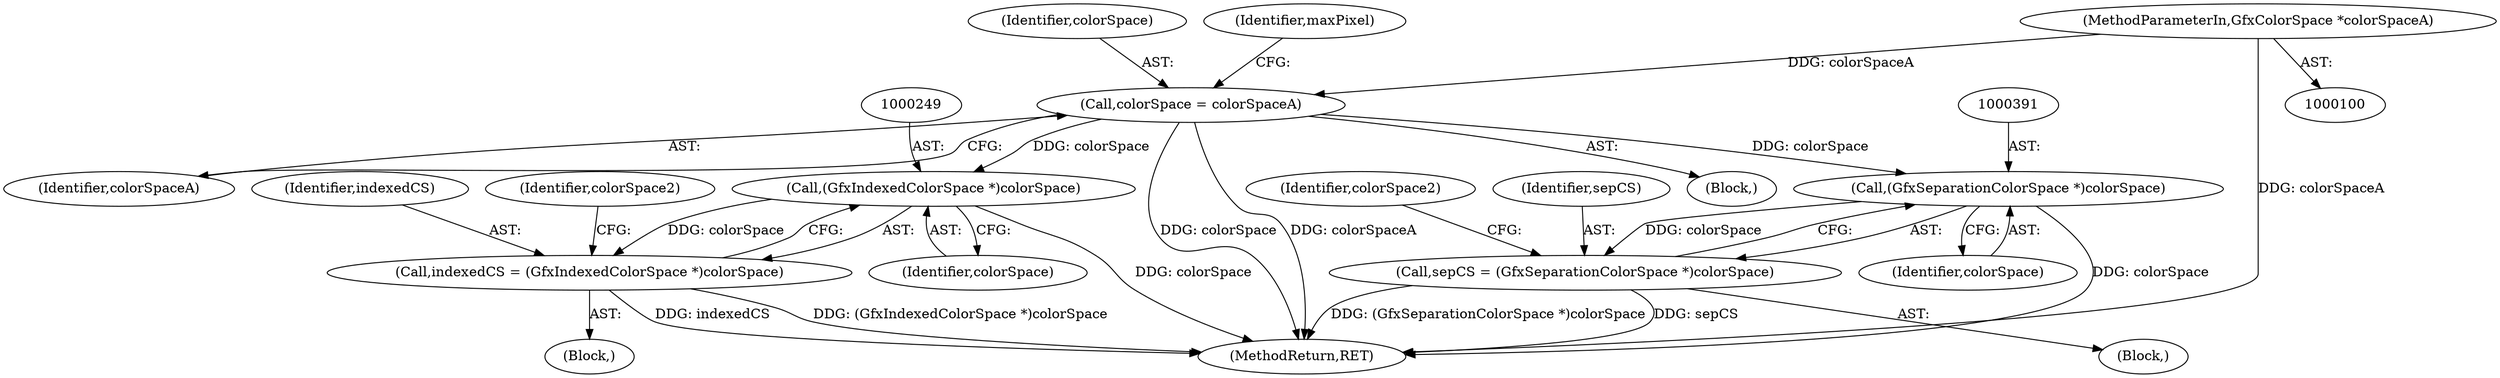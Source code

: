 digraph "0_poppler_7b2d314a61fd0e12f47c62996cb49ec0d1ba747a_4@pointer" {
"1000132" [label="(Call,colorSpace = colorSpaceA)"];
"1000103" [label="(MethodParameterIn,GfxColorSpace *colorSpaceA)"];
"1000248" [label="(Call,(GfxIndexedColorSpace *)colorSpace)"];
"1000246" [label="(Call,indexedCS = (GfxIndexedColorSpace *)colorSpace)"];
"1000390" [label="(Call,(GfxSeparationColorSpace *)colorSpace)"];
"1000388" [label="(Call,sepCS = (GfxSeparationColorSpace *)colorSpace)"];
"1000392" [label="(Identifier,colorSpace)"];
"1000389" [label="(Identifier,sepCS)"];
"1000394" [label="(Identifier,colorSpace2)"];
"1000593" [label="(MethodReturn,RET)"];
"1000245" [label="(Block,)"];
"1000388" [label="(Call,sepCS = (GfxSeparationColorSpace *)colorSpace)"];
"1000387" [label="(Block,)"];
"1000248" [label="(Call,(GfxIndexedColorSpace *)colorSpace)"];
"1000252" [label="(Identifier,colorSpace2)"];
"1000133" [label="(Identifier,colorSpace)"];
"1000103" [label="(MethodParameterIn,GfxColorSpace *colorSpaceA)"];
"1000246" [label="(Call,indexedCS = (GfxIndexedColorSpace *)colorSpace)"];
"1000137" [label="(Identifier,maxPixel)"];
"1000104" [label="(Block,)"];
"1000134" [label="(Identifier,colorSpaceA)"];
"1000247" [label="(Identifier,indexedCS)"];
"1000132" [label="(Call,colorSpace = colorSpaceA)"];
"1000390" [label="(Call,(GfxSeparationColorSpace *)colorSpace)"];
"1000250" [label="(Identifier,colorSpace)"];
"1000132" -> "1000104"  [label="AST: "];
"1000132" -> "1000134"  [label="CFG: "];
"1000133" -> "1000132"  [label="AST: "];
"1000134" -> "1000132"  [label="AST: "];
"1000137" -> "1000132"  [label="CFG: "];
"1000132" -> "1000593"  [label="DDG: colorSpaceA"];
"1000132" -> "1000593"  [label="DDG: colorSpace"];
"1000103" -> "1000132"  [label="DDG: colorSpaceA"];
"1000132" -> "1000248"  [label="DDG: colorSpace"];
"1000132" -> "1000390"  [label="DDG: colorSpace"];
"1000103" -> "1000100"  [label="AST: "];
"1000103" -> "1000593"  [label="DDG: colorSpaceA"];
"1000248" -> "1000246"  [label="AST: "];
"1000248" -> "1000250"  [label="CFG: "];
"1000249" -> "1000248"  [label="AST: "];
"1000250" -> "1000248"  [label="AST: "];
"1000246" -> "1000248"  [label="CFG: "];
"1000248" -> "1000593"  [label="DDG: colorSpace"];
"1000248" -> "1000246"  [label="DDG: colorSpace"];
"1000246" -> "1000245"  [label="AST: "];
"1000247" -> "1000246"  [label="AST: "];
"1000252" -> "1000246"  [label="CFG: "];
"1000246" -> "1000593"  [label="DDG: (GfxIndexedColorSpace *)colorSpace"];
"1000246" -> "1000593"  [label="DDG: indexedCS"];
"1000390" -> "1000388"  [label="AST: "];
"1000390" -> "1000392"  [label="CFG: "];
"1000391" -> "1000390"  [label="AST: "];
"1000392" -> "1000390"  [label="AST: "];
"1000388" -> "1000390"  [label="CFG: "];
"1000390" -> "1000593"  [label="DDG: colorSpace"];
"1000390" -> "1000388"  [label="DDG: colorSpace"];
"1000388" -> "1000387"  [label="AST: "];
"1000389" -> "1000388"  [label="AST: "];
"1000394" -> "1000388"  [label="CFG: "];
"1000388" -> "1000593"  [label="DDG: sepCS"];
"1000388" -> "1000593"  [label="DDG: (GfxSeparationColorSpace *)colorSpace"];
}
